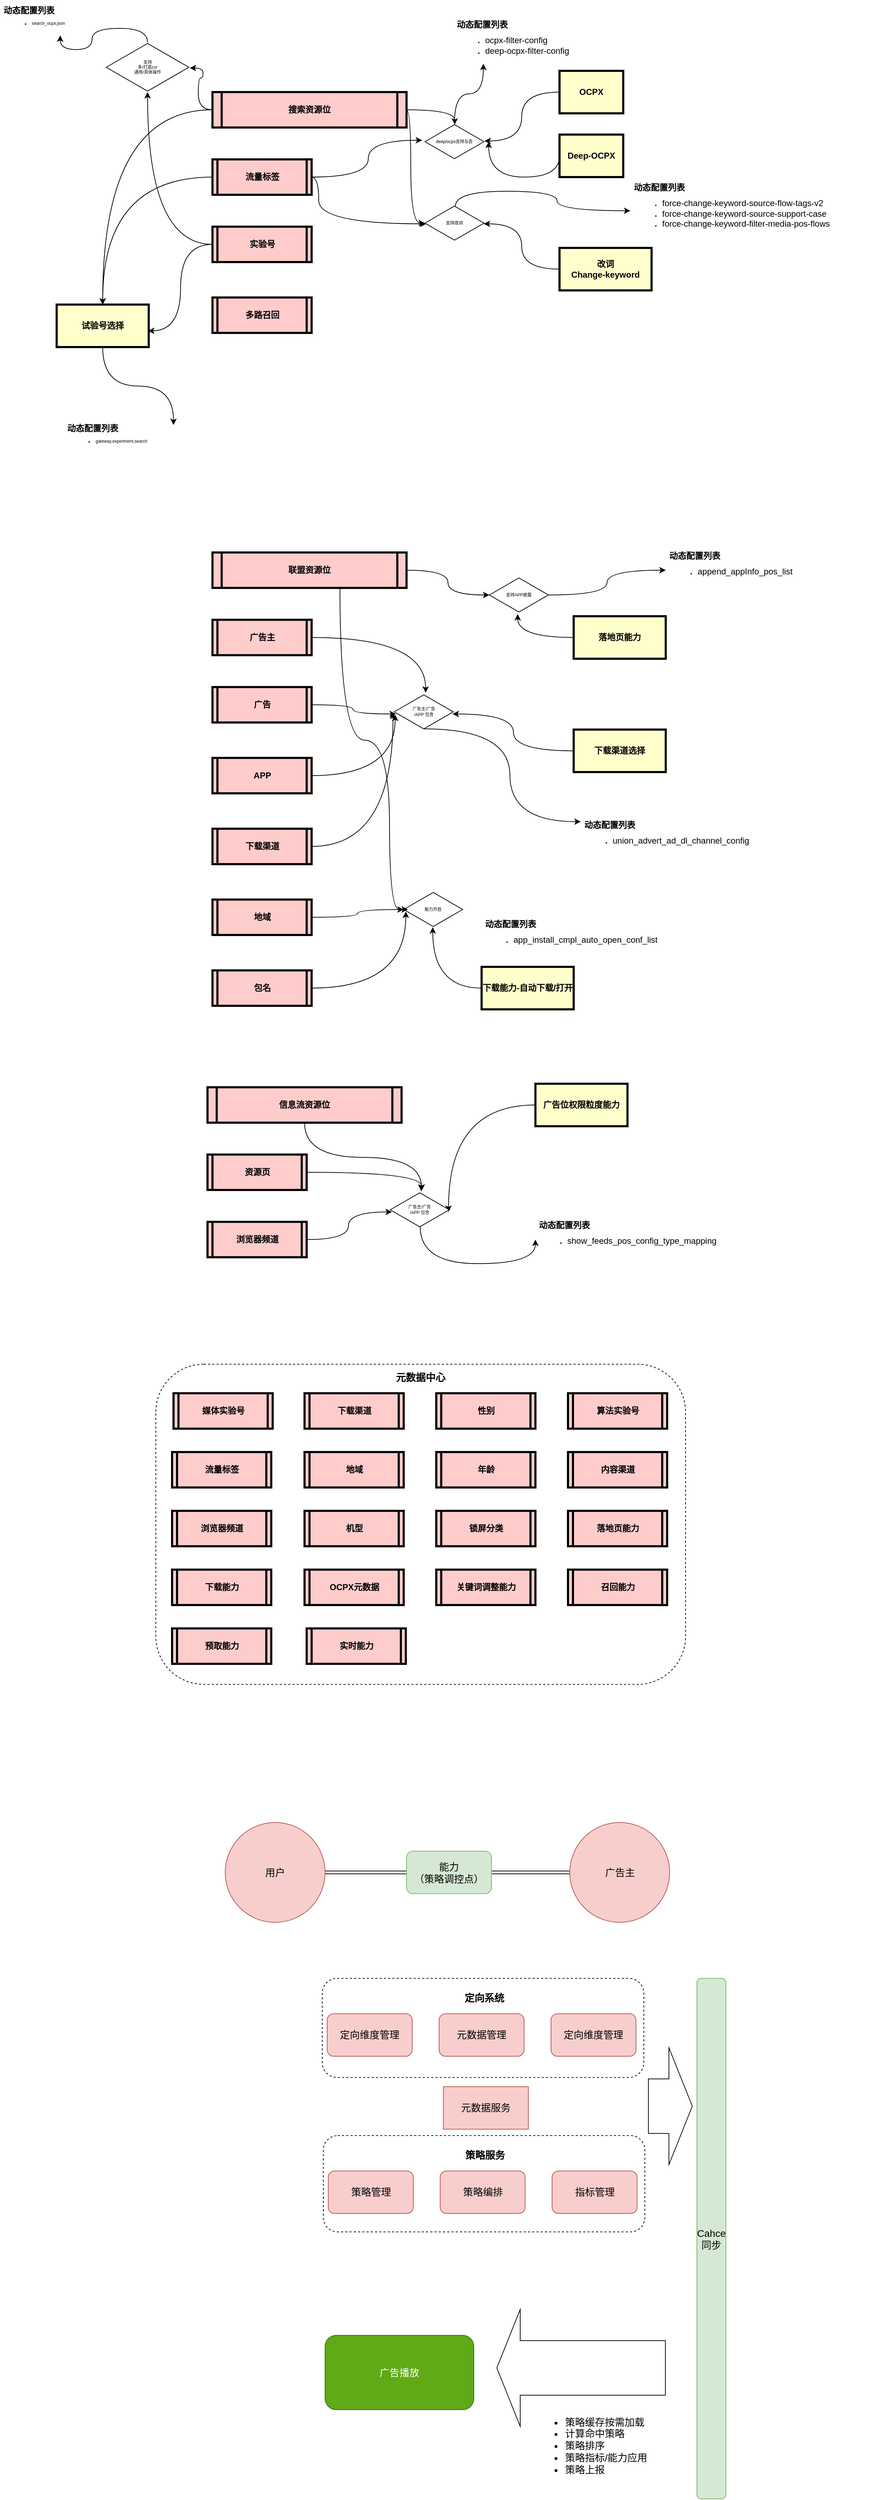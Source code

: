 <mxfile version="16.5.5" type="github">
  <diagram name="Page-1" id="c7558073-3199-34d8-9f00-42111426c3f3">
    <mxGraphModel dx="1137" dy="1118" grid="0" gridSize="10" guides="1" tooltips="1" connect="1" arrows="1" fold="1" page="0" pageScale="1" pageWidth="826" pageHeight="1169" background="none" math="0" shadow="0">
      <root>
        <mxCell id="0" />
        <mxCell id="1" parent="0" />
        <mxCell id="fIHSXyvkr7CKKRP50xWv-104" style="edgeStyle=orthogonalEdgeStyle;curved=1;rounded=0;orthogonalLoop=1;jettySize=auto;html=1;entryX=0.504;entryY=0.02;entryDx=0;entryDy=0;entryPerimeter=0;" edge="1" parent="1" source="5" target="fIHSXyvkr7CKKRP50xWv-107">
          <mxGeometry relative="1" as="geometry">
            <mxPoint x="310" y="90" as="targetPoint" />
          </mxGeometry>
        </mxCell>
        <mxCell id="fIHSXyvkr7CKKRP50xWv-114" style="edgeStyle=orthogonalEdgeStyle;curved=1;rounded=0;orthogonalLoop=1;jettySize=auto;html=1;fontSize=6;" edge="1" parent="1" source="5" target="fIHSXyvkr7CKKRP50xWv-113">
          <mxGeometry relative="1" as="geometry">
            <Array as="points">
              <mxPoint x="260" y="75" />
              <mxPoint x="260" y="235" />
            </Array>
          </mxGeometry>
        </mxCell>
        <mxCell id="fIHSXyvkr7CKKRP50xWv-123" style="edgeStyle=orthogonalEdgeStyle;curved=1;rounded=0;orthogonalLoop=1;jettySize=auto;html=1;entryX=1.011;entryY=0.514;entryDx=0;entryDy=0;entryPerimeter=0;fontSize=6;" edge="1" parent="1" source="5" target="fIHSXyvkr7CKKRP50xWv-119">
          <mxGeometry relative="1" as="geometry" />
        </mxCell>
        <mxCell id="fIHSXyvkr7CKKRP50xWv-129" style="edgeStyle=orthogonalEdgeStyle;curved=1;rounded=0;orthogonalLoop=1;jettySize=auto;html=1;fontSize=6;" edge="1" parent="1" source="5" target="fIHSXyvkr7CKKRP50xWv-127">
          <mxGeometry relative="1" as="geometry" />
        </mxCell>
        <mxCell id="5" value="搜索资源位" style="shape=process;whiteSpace=wrap;align=center;verticalAlign=middle;size=0.048;fontStyle=1;strokeWidth=3;fillColor=#FFCCCC" parent="1" vertex="1">
          <mxGeometry x="-20" y="50" width="274" height="50" as="geometry" />
        </mxCell>
        <mxCell id="fIHSXyvkr7CKKRP50xWv-108" style="edgeStyle=orthogonalEdgeStyle;curved=1;rounded=0;orthogonalLoop=1;jettySize=auto;html=1;fontSize=6;exitX=0;exitY=0.5;exitDx=0;exitDy=0;" edge="1" parent="1" source="13">
          <mxGeometry relative="1" as="geometry">
            <mxPoint x="370" y="120" as="targetPoint" />
            <Array as="points">
              <mxPoint x="470" y="170" />
              <mxPoint x="370" y="170" />
            </Array>
          </mxGeometry>
        </mxCell>
        <mxCell id="13" value="Deep-OCPX" style="whiteSpace=wrap;align=center;verticalAlign=middle;fontStyle=1;strokeWidth=3;fillColor=#FFFFCC" parent="1" vertex="1">
          <mxGeometry x="470" y="110" width="90" height="60" as="geometry" />
        </mxCell>
        <mxCell id="fIHSXyvkr7CKKRP50xWv-105" style="edgeStyle=orthogonalEdgeStyle;curved=1;rounded=0;orthogonalLoop=1;jettySize=auto;html=1;entryX=1.008;entryY=0.48;entryDx=0;entryDy=0;entryPerimeter=0;" edge="1" parent="1" source="15" target="fIHSXyvkr7CKKRP50xWv-107">
          <mxGeometry relative="1" as="geometry">
            <mxPoint x="370" y="120" as="targetPoint" />
          </mxGeometry>
        </mxCell>
        <mxCell id="15" value="OCPX" style="whiteSpace=wrap;align=center;verticalAlign=middle;fontStyle=1;strokeWidth=3;fillColor=#FFFFCC" parent="1" vertex="1">
          <mxGeometry x="470.0" y="20" width="90" height="60" as="geometry" />
        </mxCell>
        <mxCell id="fIHSXyvkr7CKKRP50xWv-122" style="edgeStyle=orthogonalEdgeStyle;curved=1;rounded=0;orthogonalLoop=1;jettySize=auto;html=1;fontSize=6;" edge="1" parent="1" source="fIHSXyvkr7CKKRP50xWv-96" target="fIHSXyvkr7CKKRP50xWv-119">
          <mxGeometry relative="1" as="geometry" />
        </mxCell>
        <mxCell id="fIHSXyvkr7CKKRP50xWv-131" style="edgeStyle=orthogonalEdgeStyle;curved=1;rounded=0;orthogonalLoop=1;jettySize=auto;html=1;entryX=0.992;entryY=0.617;entryDx=0;entryDy=0;entryPerimeter=0;fontSize=6;" edge="1" parent="1" source="fIHSXyvkr7CKKRP50xWv-96" target="fIHSXyvkr7CKKRP50xWv-127">
          <mxGeometry relative="1" as="geometry" />
        </mxCell>
        <mxCell id="fIHSXyvkr7CKKRP50xWv-96" value="实验号" style="shape=process;whiteSpace=wrap;align=center;verticalAlign=middle;size=0.048;fontStyle=1;strokeWidth=3;fillColor=#FFCCCC" vertex="1" parent="1">
          <mxGeometry x="-20" y="240" width="140" height="50" as="geometry" />
        </mxCell>
        <mxCell id="fIHSXyvkr7CKKRP50xWv-99" value="多路召回" style="shape=process;whiteSpace=wrap;align=center;verticalAlign=middle;size=0.048;fontStyle=1;strokeWidth=3;fillColor=#FFCCCC" vertex="1" parent="1">
          <mxGeometry x="-20" y="340" width="140" height="50" as="geometry" />
        </mxCell>
        <mxCell id="fIHSXyvkr7CKKRP50xWv-103" style="edgeStyle=orthogonalEdgeStyle;rounded=0;orthogonalLoop=1;jettySize=auto;html=1;curved=1;entryX=-0.048;entryY=0.46;entryDx=0;entryDy=0;entryPerimeter=0;" edge="1" parent="1" source="fIHSXyvkr7CKKRP50xWv-102" target="fIHSXyvkr7CKKRP50xWv-107">
          <mxGeometry relative="1" as="geometry">
            <mxPoint x="260" y="140" as="targetPoint" />
          </mxGeometry>
        </mxCell>
        <mxCell id="fIHSXyvkr7CKKRP50xWv-115" style="edgeStyle=orthogonalEdgeStyle;curved=1;rounded=0;orthogonalLoop=1;jettySize=auto;html=1;entryX=0.024;entryY=0.52;entryDx=0;entryDy=0;entryPerimeter=0;fontSize=6;" edge="1" parent="1" source="fIHSXyvkr7CKKRP50xWv-102" target="fIHSXyvkr7CKKRP50xWv-113">
          <mxGeometry relative="1" as="geometry">
            <Array as="points">
              <mxPoint x="130" y="170" />
              <mxPoint x="130" y="236" />
            </Array>
          </mxGeometry>
        </mxCell>
        <mxCell id="fIHSXyvkr7CKKRP50xWv-130" style="edgeStyle=orthogonalEdgeStyle;curved=1;rounded=0;orthogonalLoop=1;jettySize=auto;html=1;fontSize=6;" edge="1" parent="1" source="fIHSXyvkr7CKKRP50xWv-102" target="fIHSXyvkr7CKKRP50xWv-127">
          <mxGeometry relative="1" as="geometry" />
        </mxCell>
        <mxCell id="fIHSXyvkr7CKKRP50xWv-102" value="流量标签" style="shape=process;whiteSpace=wrap;align=center;verticalAlign=middle;size=0.048;fontStyle=1;strokeWidth=3;fillColor=#FFCCCC" vertex="1" parent="1">
          <mxGeometry x="-20" y="145" width="140" height="50" as="geometry" />
        </mxCell>
        <mxCell id="fIHSXyvkr7CKKRP50xWv-120" style="edgeStyle=orthogonalEdgeStyle;curved=1;rounded=0;orthogonalLoop=1;jettySize=auto;html=1;entryX=0.25;entryY=1;entryDx=0;entryDy=0;fontSize=6;" edge="1" parent="1" source="fIHSXyvkr7CKKRP50xWv-107" target="fIHSXyvkr7CKKRP50xWv-111">
          <mxGeometry relative="1" as="geometry" />
        </mxCell>
        <mxCell id="fIHSXyvkr7CKKRP50xWv-107" value="&lt;font style=&quot;font-size: 6px&quot;&gt;&lt;span style=&quot;color: rgb(0 , 0 , 0) ; font-family: &amp;#34;helvetica&amp;#34; ; font-style: normal ; font-weight: 400 ; letter-spacing: normal ; text-align: center ; text-indent: 0px ; text-transform: none ; word-spacing: 0px ; background-color: rgb(248 , 249 , 250) ; display: inline ; float: none ; font-size: 6px&quot;&gt;deep/ocpx支持与否&lt;/span&gt;&lt;br style=&quot;font-size: 6px&quot;&gt;&lt;/font&gt;" style="html=1;whiteSpace=wrap;aspect=fixed;shape=isoRectangle;fontSize=6;" vertex="1" parent="1">
          <mxGeometry x="280" y="95" width="83.34" height="50" as="geometry" />
        </mxCell>
        <mxCell id="fIHSXyvkr7CKKRP50xWv-116" style="edgeStyle=orthogonalEdgeStyle;curved=1;rounded=0;orthogonalLoop=1;jettySize=auto;html=1;entryX=0.996;entryY=0.52;entryDx=0;entryDy=0;entryPerimeter=0;fontSize=6;" edge="1" parent="1" source="fIHSXyvkr7CKKRP50xWv-109" target="fIHSXyvkr7CKKRP50xWv-113">
          <mxGeometry relative="1" as="geometry" />
        </mxCell>
        <mxCell id="fIHSXyvkr7CKKRP50xWv-109" value="改词&#xa;Change-keyword" style="whiteSpace=wrap;align=center;verticalAlign=middle;fontStyle=1;strokeWidth=3;fillColor=#FFFFCC" vertex="1" parent="1">
          <mxGeometry x="470" y="270" width="130" height="60" as="geometry" />
        </mxCell>
        <mxCell id="fIHSXyvkr7CKKRP50xWv-111" value="&lt;h1&gt;动态配置列表&lt;/h1&gt;&lt;div&gt;&lt;ul&gt;&lt;li&gt;&lt;span style=&quot;font-family: &amp;#34;pingfang sc&amp;#34; , &amp;#34;helvetica&amp;#34; , &amp;#34;tahoma&amp;#34; , &amp;#34;arial&amp;#34; , &amp;#34;hiragino sans gb&amp;#34; , &amp;#34;microsoft yahei&amp;#34; , &amp;#34;simsun&amp;#34; , &amp;#34;heiti&amp;#34; , sans-serif ; font-size: 12px ; background-color: rgb(255 , 255 , 255)&quot;&gt;ocpx-filter-config&lt;/span&gt;&lt;br&gt;&lt;/li&gt;&lt;li&gt;&lt;span style=&quot;font-family: &amp;#34;pingfang sc&amp;#34; , &amp;#34;helvetica&amp;#34; , &amp;#34;tahoma&amp;#34; , &amp;#34;arial&amp;#34; , &amp;#34;hiragino sans gb&amp;#34; , &amp;#34;microsoft yahei&amp;#34; , &amp;#34;simsun&amp;#34; , &amp;#34;heiti&amp;#34; , sans-serif ; font-size: 12px ; background-color: rgb(255 , 255 , 255)&quot;&gt;deep-ocpx-filter-config&lt;br&gt;&lt;/span&gt;&lt;/li&gt;&lt;/ul&gt;&lt;/div&gt;" style="text;html=1;strokeColor=none;fillColor=none;spacing=5;spacingTop=-20;whiteSpace=wrap;overflow=hidden;rounded=0;fontSize=6;" vertex="1" parent="1">
          <mxGeometry x="320" y="-50" width="170" height="60" as="geometry" />
        </mxCell>
        <mxCell id="fIHSXyvkr7CKKRP50xWv-121" style="edgeStyle=orthogonalEdgeStyle;curved=1;rounded=0;orthogonalLoop=1;jettySize=auto;html=1;fontSize=6;exitX=0.516;exitY=0.02;exitDx=0;exitDy=0;exitPerimeter=0;" edge="1" parent="1" source="fIHSXyvkr7CKKRP50xWv-113" target="fIHSXyvkr7CKKRP50xWv-117">
          <mxGeometry relative="1" as="geometry" />
        </mxCell>
        <mxCell id="fIHSXyvkr7CKKRP50xWv-113" value="&lt;font style=&quot;font-size: 6px&quot;&gt;&lt;span style=&quot;color: rgb(0 , 0 , 0) ; font-family: &amp;#34;helvetica&amp;#34; ; font-style: normal ; font-weight: 400 ; letter-spacing: normal ; text-align: center ; text-indent: 0px ; text-transform: none ; word-spacing: 0px ; background-color: rgb(248 , 249 , 250) ; display: inline ; float: none ; font-size: 6px&quot;&gt;支持改词&lt;/span&gt;&lt;br style=&quot;font-size: 6px&quot;&gt;&lt;/font&gt;" style="html=1;whiteSpace=wrap;aspect=fixed;shape=isoRectangle;fontSize=6;" vertex="1" parent="1">
          <mxGeometry x="280" y="210" width="83.34" height="50" as="geometry" />
        </mxCell>
        <mxCell id="fIHSXyvkr7CKKRP50xWv-117" value="&lt;h1&gt;动态配置列表&lt;/h1&gt;&lt;div&gt;&lt;ul&gt;&lt;li&gt;&lt;span style=&quot;font-family: &amp;#34;pingfang sc&amp;#34; , &amp;#34;helvetica&amp;#34; , &amp;#34;tahoma&amp;#34; , &amp;#34;arial&amp;#34; , &amp;#34;hiragino sans gb&amp;#34; , &amp;#34;microsoft yahei&amp;#34; , &amp;#34;simsun&amp;#34; , &amp;#34;heiti&amp;#34; , sans-serif ; font-size: 12px ; background-color: rgb(255 , 255 , 255)&quot;&gt;force-change-keyword-source-flow-tags-v2&lt;/span&gt;&lt;br&gt;&lt;/li&gt;&lt;li&gt;&lt;span style=&quot;font-family: &amp;#34;pingfang sc&amp;#34; , &amp;#34;helvetica&amp;#34; , &amp;#34;tahoma&amp;#34; , &amp;#34;arial&amp;#34; , &amp;#34;hiragino sans gb&amp;#34; , &amp;#34;microsoft yahei&amp;#34; , &amp;#34;simsun&amp;#34; , &amp;#34;heiti&amp;#34; , sans-serif ; font-size: 12px ; background-color: rgb(255 , 255 , 255)&quot;&gt;force-change-keyword-source-support-case&lt;br&gt;&lt;/span&gt;&lt;/li&gt;&lt;li&gt;&lt;span style=&quot;font-family: &amp;#34;pingfang sc&amp;#34; , &amp;#34;helvetica&amp;#34; , &amp;#34;tahoma&amp;#34; , &amp;#34;arial&amp;#34; , &amp;#34;hiragino sans gb&amp;#34; , &amp;#34;microsoft yahei&amp;#34; , &amp;#34;simsun&amp;#34; , &amp;#34;heiti&amp;#34; , sans-serif ; font-size: 12px ; background-color: rgb(255 , 255 , 255)&quot;&gt;force-change-keyword-filter-media-pos-flows&lt;/span&gt;&lt;/li&gt;&lt;/ul&gt;&lt;/div&gt;" style="text;html=1;strokeColor=none;fillColor=none;spacing=5;spacingTop=-20;whiteSpace=wrap;overflow=hidden;rounded=0;fontSize=6;" vertex="1" parent="1">
          <mxGeometry x="570" y="180" width="310" height="75" as="geometry" />
        </mxCell>
        <mxCell id="fIHSXyvkr7CKKRP50xWv-125" style="edgeStyle=orthogonalEdgeStyle;curved=1;rounded=0;orthogonalLoop=1;jettySize=auto;html=1;entryX=0.5;entryY=1;entryDx=0;entryDy=0;fontSize=6;" edge="1" parent="1" source="fIHSXyvkr7CKKRP50xWv-119" target="fIHSXyvkr7CKKRP50xWv-124">
          <mxGeometry relative="1" as="geometry" />
        </mxCell>
        <mxCell id="fIHSXyvkr7CKKRP50xWv-119" value="&lt;font face=&quot;helvetica&quot;&gt;支持&lt;br&gt;多/打底cvr&lt;br&gt;通用/具体操作&lt;br&gt;&lt;/font&gt;" style="html=1;whiteSpace=wrap;aspect=fixed;shape=isoRectangle;fontSize=6;" vertex="1" parent="1">
          <mxGeometry x="-170" y="-20" width="116.68" height="70" as="geometry" />
        </mxCell>
        <mxCell id="fIHSXyvkr7CKKRP50xWv-124" value="&lt;h1&gt;动态配置列表&lt;/h1&gt;&lt;div&gt;&lt;ul&gt;&lt;li&gt;&lt;font face=&quot;pingfang sc, helvetica, tahoma, arial, hiragino sans gb, microsoft yahei, simsun, heiti, sans-serif&quot;&gt;search_ocpx.json&lt;/font&gt;&lt;/li&gt;&lt;/ul&gt;&lt;/div&gt;" style="text;html=1;strokeColor=none;fillColor=none;spacing=5;spacingTop=-20;whiteSpace=wrap;overflow=hidden;rounded=0;fontSize=6;" vertex="1" parent="1">
          <mxGeometry x="-320" y="-70" width="170" height="40" as="geometry" />
        </mxCell>
        <mxCell id="fIHSXyvkr7CKKRP50xWv-133" style="edgeStyle=orthogonalEdgeStyle;curved=1;rounded=0;orthogonalLoop=1;jettySize=auto;html=1;entryX=0.5;entryY=0;entryDx=0;entryDy=0;fontSize=6;" edge="1" parent="1" source="fIHSXyvkr7CKKRP50xWv-127" target="fIHSXyvkr7CKKRP50xWv-132">
          <mxGeometry relative="1" as="geometry" />
        </mxCell>
        <mxCell id="fIHSXyvkr7CKKRP50xWv-127" value="试验号选择" style="whiteSpace=wrap;align=center;verticalAlign=middle;fontStyle=1;strokeWidth=3;fillColor=#FFFFCC" vertex="1" parent="1">
          <mxGeometry x="-240" y="350" width="130" height="60" as="geometry" />
        </mxCell>
        <mxCell id="fIHSXyvkr7CKKRP50xWv-132" value="&lt;h1&gt;动态配置列表&lt;/h1&gt;&lt;div&gt;&lt;ul&gt;&lt;li&gt;&lt;font face=&quot;pingfang sc, helvetica, tahoma, arial, hiragino sans gb, microsoft yahei, simsun, heiti, sans-serif&quot;&gt;&lt;span style=&quot;background-color: rgb(255 , 255 , 255)&quot;&gt;gateway.experiment.search&lt;/span&gt;&lt;/font&gt;&lt;/li&gt;&lt;/ul&gt;&lt;/div&gt;" style="text;html=1;strokeColor=none;fillColor=none;spacing=5;spacingTop=-20;whiteSpace=wrap;overflow=hidden;rounded=0;fontSize=6;" vertex="1" parent="1">
          <mxGeometry x="-230" y="520" width="310" height="40" as="geometry" />
        </mxCell>
        <mxCell id="fIHSXyvkr7CKKRP50xWv-137" style="edgeStyle=orthogonalEdgeStyle;curved=1;rounded=0;orthogonalLoop=1;jettySize=auto;html=1;fontSize=6;" edge="1" parent="1" source="fIHSXyvkr7CKKRP50xWv-134" target="fIHSXyvkr7CKKRP50xWv-136">
          <mxGeometry relative="1" as="geometry" />
        </mxCell>
        <mxCell id="fIHSXyvkr7CKKRP50xWv-160" style="edgeStyle=orthogonalEdgeStyle;curved=1;rounded=0;orthogonalLoop=1;jettySize=auto;html=1;fontSize=6;" edge="1" parent="1" source="fIHSXyvkr7CKKRP50xWv-134" target="fIHSXyvkr7CKKRP50xWv-157">
          <mxGeometry relative="1" as="geometry">
            <Array as="points">
              <mxPoint x="160" y="965" />
              <mxPoint x="230" y="965" />
              <mxPoint x="230" y="1204" />
            </Array>
          </mxGeometry>
        </mxCell>
        <mxCell id="fIHSXyvkr7CKKRP50xWv-134" value="联盟资源位" style="shape=process;whiteSpace=wrap;align=center;verticalAlign=middle;size=0.048;fontStyle=1;strokeWidth=3;fillColor=#FFCCCC" vertex="1" parent="1">
          <mxGeometry x="-20" y="700" width="274" height="50" as="geometry" />
        </mxCell>
        <mxCell id="fIHSXyvkr7CKKRP50xWv-139" style="edgeStyle=orthogonalEdgeStyle;curved=1;rounded=0;orthogonalLoop=1;jettySize=auto;html=1;entryX=0.48;entryY=1.04;entryDx=0;entryDy=0;entryPerimeter=0;fontSize=6;" edge="1" parent="1" source="fIHSXyvkr7CKKRP50xWv-135" target="fIHSXyvkr7CKKRP50xWv-136">
          <mxGeometry relative="1" as="geometry" />
        </mxCell>
        <mxCell id="fIHSXyvkr7CKKRP50xWv-135" value="落地页能力" style="whiteSpace=wrap;align=center;verticalAlign=middle;fontStyle=1;strokeWidth=3;fillColor=#FFFFCC" vertex="1" parent="1">
          <mxGeometry x="490" y="790" width="130" height="60" as="geometry" />
        </mxCell>
        <mxCell id="fIHSXyvkr7CKKRP50xWv-142" style="edgeStyle=orthogonalEdgeStyle;curved=1;rounded=0;orthogonalLoop=1;jettySize=auto;html=1;fontSize=6;" edge="1" parent="1" source="fIHSXyvkr7CKKRP50xWv-136" target="fIHSXyvkr7CKKRP50xWv-140">
          <mxGeometry relative="1" as="geometry" />
        </mxCell>
        <mxCell id="fIHSXyvkr7CKKRP50xWv-136" value="&lt;font style=&quot;font-size: 6px&quot;&gt;&lt;font face=&quot;helvetica&quot;&gt;支持APP披露&lt;/font&gt;&lt;br style=&quot;font-size: 6px&quot;&gt;&lt;/font&gt;" style="html=1;whiteSpace=wrap;aspect=fixed;shape=isoRectangle;fontSize=6;" vertex="1" parent="1">
          <mxGeometry x="371" y="735" width="83.34" height="50" as="geometry" />
        </mxCell>
        <mxCell id="fIHSXyvkr7CKKRP50xWv-140" value="&lt;h1&gt;动态配置列表&lt;/h1&gt;&lt;div&gt;&lt;ul&gt;&lt;li&gt;&lt;span style=&quot;font-family: &amp;#34;pingfang sc&amp;#34; , &amp;#34;helvetica&amp;#34; , &amp;#34;tahoma&amp;#34; , &amp;#34;arial&amp;#34; , &amp;#34;hiragino sans gb&amp;#34; , &amp;#34;microsoft yahei&amp;#34; , &amp;#34;simsun&amp;#34; , &amp;#34;heiti&amp;#34; , sans-serif ; font-size: 12px ; background-color: rgb(255 , 255 , 255)&quot;&gt;append_appInfo_pos_list&lt;br&gt;&lt;/span&gt;&lt;/li&gt;&lt;/ul&gt;&lt;/div&gt;" style="text;html=1;strokeColor=none;fillColor=none;spacing=5;spacingTop=-20;whiteSpace=wrap;overflow=hidden;rounded=0;fontSize=6;" vertex="1" parent="1">
          <mxGeometry x="620" y="700" width="310" height="50" as="geometry" />
        </mxCell>
        <mxCell id="fIHSXyvkr7CKKRP50xWv-149" style="edgeStyle=orthogonalEdgeStyle;curved=1;rounded=0;orthogonalLoop=1;jettySize=auto;html=1;entryX=0.532;entryY=-0.04;entryDx=0;entryDy=0;entryPerimeter=0;fontSize=6;" edge="1" parent="1" source="fIHSXyvkr7CKKRP50xWv-143" target="fIHSXyvkr7CKKRP50xWv-147">
          <mxGeometry relative="1" as="geometry" />
        </mxCell>
        <mxCell id="fIHSXyvkr7CKKRP50xWv-143" value="广告主" style="shape=process;whiteSpace=wrap;align=center;verticalAlign=middle;size=0.048;fontStyle=1;strokeWidth=3;fillColor=#FFCCCC" vertex="1" parent="1">
          <mxGeometry x="-20" y="795" width="140" height="50" as="geometry" />
        </mxCell>
        <mxCell id="fIHSXyvkr7CKKRP50xWv-150" style="edgeStyle=orthogonalEdgeStyle;curved=1;rounded=0;orthogonalLoop=1;jettySize=auto;html=1;entryX=0.028;entryY=0.56;entryDx=0;entryDy=0;entryPerimeter=0;fontSize=6;" edge="1" parent="1" source="fIHSXyvkr7CKKRP50xWv-144" target="fIHSXyvkr7CKKRP50xWv-147">
          <mxGeometry relative="1" as="geometry" />
        </mxCell>
        <mxCell id="fIHSXyvkr7CKKRP50xWv-144" value="广告" style="shape=process;whiteSpace=wrap;align=center;verticalAlign=middle;size=0.048;fontStyle=1;strokeWidth=3;fillColor=#FFCCCC" vertex="1" parent="1">
          <mxGeometry x="-20" y="890" width="140" height="50" as="geometry" />
        </mxCell>
        <mxCell id="fIHSXyvkr7CKKRP50xWv-151" style="edgeStyle=orthogonalEdgeStyle;curved=1;rounded=0;orthogonalLoop=1;jettySize=auto;html=1;entryX=0.016;entryY=0.58;entryDx=0;entryDy=0;entryPerimeter=0;fontSize=6;" edge="1" parent="1" source="fIHSXyvkr7CKKRP50xWv-145" target="fIHSXyvkr7CKKRP50xWv-147">
          <mxGeometry relative="1" as="geometry" />
        </mxCell>
        <mxCell id="fIHSXyvkr7CKKRP50xWv-145" value="APP" style="shape=process;whiteSpace=wrap;align=center;verticalAlign=middle;size=0.048;fontStyle=1;strokeWidth=3;fillColor=#FFCCCC" vertex="1" parent="1">
          <mxGeometry x="-20" y="990" width="140" height="50" as="geometry" />
        </mxCell>
        <mxCell id="fIHSXyvkr7CKKRP50xWv-152" style="edgeStyle=orthogonalEdgeStyle;curved=1;rounded=0;orthogonalLoop=1;jettySize=auto;html=1;entryX=0.988;entryY=0.56;entryDx=0;entryDy=0;entryPerimeter=0;fontSize=6;" edge="1" parent="1" source="fIHSXyvkr7CKKRP50xWv-146" target="fIHSXyvkr7CKKRP50xWv-147">
          <mxGeometry relative="1" as="geometry" />
        </mxCell>
        <mxCell id="fIHSXyvkr7CKKRP50xWv-146" value="下载渠道选择" style="whiteSpace=wrap;align=center;verticalAlign=middle;fontStyle=1;strokeWidth=3;fillColor=#FFFFCC" vertex="1" parent="1">
          <mxGeometry x="490" y="950" width="130" height="60" as="geometry" />
        </mxCell>
        <mxCell id="fIHSXyvkr7CKKRP50xWv-155" style="edgeStyle=orthogonalEdgeStyle;curved=1;rounded=0;orthogonalLoop=1;jettySize=auto;html=1;entryX=0;entryY=0;entryDx=0;entryDy=0;fontSize=6;exitX=0.508;exitY=0.98;exitDx=0;exitDy=0;exitPerimeter=0;" edge="1" parent="1" source="fIHSXyvkr7CKKRP50xWv-147" target="fIHSXyvkr7CKKRP50xWv-154">
          <mxGeometry relative="1" as="geometry">
            <Array as="points">
              <mxPoint x="400" y="949" />
              <mxPoint x="400" y="1080" />
            </Array>
          </mxGeometry>
        </mxCell>
        <mxCell id="fIHSXyvkr7CKKRP50xWv-147" value="&lt;font style=&quot;font-size: 6px&quot;&gt;&lt;font face=&quot;helvetica&quot;&gt;广告主/广告&lt;br&gt;&lt;/font&gt;/APP 包含&lt;br style=&quot;font-size: 6px&quot;&gt;&lt;/font&gt;" style="html=1;whiteSpace=wrap;aspect=fixed;shape=isoRectangle;fontSize=6;" vertex="1" parent="1">
          <mxGeometry x="236.66" y="900" width="83.34" height="50" as="geometry" />
        </mxCell>
        <mxCell id="fIHSXyvkr7CKKRP50xWv-153" style="edgeStyle=orthogonalEdgeStyle;curved=1;rounded=0;orthogonalLoop=1;jettySize=auto;html=1;entryX=-0.02;entryY=0.52;entryDx=0;entryDy=0;entryPerimeter=0;fontSize=6;" edge="1" parent="1" source="fIHSXyvkr7CKKRP50xWv-148" target="fIHSXyvkr7CKKRP50xWv-147">
          <mxGeometry relative="1" as="geometry" />
        </mxCell>
        <mxCell id="fIHSXyvkr7CKKRP50xWv-148" value="下载渠道" style="shape=process;whiteSpace=wrap;align=center;verticalAlign=middle;size=0.048;fontStyle=1;strokeWidth=3;fillColor=#FFCCCC" vertex="1" parent="1">
          <mxGeometry x="-20" y="1090" width="140" height="50" as="geometry" />
        </mxCell>
        <mxCell id="fIHSXyvkr7CKKRP50xWv-154" value="&lt;h1&gt;动态配置列表&lt;/h1&gt;&lt;div&gt;&lt;ul&gt;&lt;li&gt;&lt;span style=&quot;font-family: &amp;#34;pingfang sc&amp;#34; , &amp;#34;helvetica&amp;#34; , &amp;#34;tahoma&amp;#34; , &amp;#34;arial&amp;#34; , &amp;#34;hiragino sans gb&amp;#34; , &amp;#34;microsoft yahei&amp;#34; , &amp;#34;simsun&amp;#34; , &amp;#34;heiti&amp;#34; , sans-serif ; font-size: 12px ; background-color: rgb(255 , 255 , 255)&quot;&gt;union_advert_ad_dl_channel_config&lt;br&gt;&lt;/span&gt;&lt;/li&gt;&lt;/ul&gt;&lt;/div&gt;" style="text;html=1;strokeColor=none;fillColor=none;spacing=5;spacingTop=-20;whiteSpace=wrap;overflow=hidden;rounded=0;fontSize=6;" vertex="1" parent="1">
          <mxGeometry x="500" y="1080" width="310" height="50" as="geometry" />
        </mxCell>
        <mxCell id="fIHSXyvkr7CKKRP50xWv-163" style="edgeStyle=orthogonalEdgeStyle;curved=1;rounded=0;orthogonalLoop=1;jettySize=auto;html=1;entryX=0.492;entryY=1;entryDx=0;entryDy=0;entryPerimeter=0;fontSize=6;" edge="1" parent="1" source="fIHSXyvkr7CKKRP50xWv-156" target="fIHSXyvkr7CKKRP50xWv-157">
          <mxGeometry relative="1" as="geometry" />
        </mxCell>
        <mxCell id="fIHSXyvkr7CKKRP50xWv-156" value="下载能力-自动下载/打开" style="whiteSpace=wrap;align=center;verticalAlign=middle;fontStyle=1;strokeWidth=3;fillColor=#FFFFCC" vertex="1" parent="1">
          <mxGeometry x="360" y="1285" width="130" height="60" as="geometry" />
        </mxCell>
        <mxCell id="fIHSXyvkr7CKKRP50xWv-157" value="&lt;font style=&quot;font-size: 6px&quot;&gt;&lt;font face=&quot;helvetica&quot;&gt;能力开启&lt;/font&gt;&lt;br style=&quot;font-size: 6px&quot;&gt;&lt;/font&gt;" style="html=1;whiteSpace=wrap;aspect=fixed;shape=isoRectangle;fontSize=6;" vertex="1" parent="1">
          <mxGeometry x="250" y="1179" width="83.34" height="50" as="geometry" />
        </mxCell>
        <mxCell id="fIHSXyvkr7CKKRP50xWv-161" style="edgeStyle=orthogonalEdgeStyle;curved=1;rounded=0;orthogonalLoop=1;jettySize=auto;html=1;entryX=0.072;entryY=0.5;entryDx=0;entryDy=0;entryPerimeter=0;fontSize=6;" edge="1" parent="1" source="fIHSXyvkr7CKKRP50xWv-158" target="fIHSXyvkr7CKKRP50xWv-157">
          <mxGeometry relative="1" as="geometry" />
        </mxCell>
        <mxCell id="fIHSXyvkr7CKKRP50xWv-158" value="地域" style="shape=process;whiteSpace=wrap;align=center;verticalAlign=middle;size=0.048;fontStyle=1;strokeWidth=3;fillColor=#FFCCCC" vertex="1" parent="1">
          <mxGeometry x="-20" y="1190" width="140" height="50" as="geometry" />
        </mxCell>
        <mxCell id="fIHSXyvkr7CKKRP50xWv-162" style="edgeStyle=orthogonalEdgeStyle;curved=1;rounded=0;orthogonalLoop=1;jettySize=auto;html=1;entryX=0.036;entryY=0.56;entryDx=0;entryDy=0;entryPerimeter=0;fontSize=6;" edge="1" parent="1" source="fIHSXyvkr7CKKRP50xWv-159" target="fIHSXyvkr7CKKRP50xWv-157">
          <mxGeometry relative="1" as="geometry" />
        </mxCell>
        <mxCell id="fIHSXyvkr7CKKRP50xWv-159" value="包名" style="shape=process;whiteSpace=wrap;align=center;verticalAlign=middle;size=0.048;fontStyle=1;strokeWidth=3;fillColor=#FFCCCC" vertex="1" parent="1">
          <mxGeometry x="-20" y="1290" width="140" height="50" as="geometry" />
        </mxCell>
        <mxCell id="fIHSXyvkr7CKKRP50xWv-164" value="&lt;h1&gt;动态配置列表&lt;/h1&gt;&lt;div&gt;&lt;ul&gt;&lt;li&gt;&lt;span style=&quot;font-family: &amp;#34;pingfang sc&amp;#34; , &amp;#34;helvetica&amp;#34; , &amp;#34;tahoma&amp;#34; , &amp;#34;arial&amp;#34; , &amp;#34;hiragino sans gb&amp;#34; , &amp;#34;microsoft yahei&amp;#34; , &amp;#34;simsun&amp;#34; , &amp;#34;heiti&amp;#34; , sans-serif ; font-size: 12px ; background-color: rgb(255 , 255 , 255)&quot;&gt;app_install_cmpl_auto_open_conf_list&lt;br&gt;&lt;/span&gt;&lt;/li&gt;&lt;/ul&gt;&lt;/div&gt;" style="text;html=1;strokeColor=none;fillColor=none;spacing=5;spacingTop=-20;whiteSpace=wrap;overflow=hidden;rounded=0;fontSize=6;" vertex="1" parent="1">
          <mxGeometry x="360" y="1220" width="310" height="50" as="geometry" />
        </mxCell>
        <mxCell id="fIHSXyvkr7CKKRP50xWv-200" style="edgeStyle=orthogonalEdgeStyle;curved=1;rounded=0;orthogonalLoop=1;jettySize=auto;html=1;entryX=0.528;entryY=-0.02;entryDx=0;entryDy=0;entryPerimeter=0;fontSize=6;" edge="1" parent="1" source="fIHSXyvkr7CKKRP50xWv-167" target="fIHSXyvkr7CKKRP50xWv-181">
          <mxGeometry relative="1" as="geometry" />
        </mxCell>
        <mxCell id="fIHSXyvkr7CKKRP50xWv-167" value="信息流资源位" style="shape=process;whiteSpace=wrap;align=center;verticalAlign=middle;size=0.048;fontStyle=1;strokeWidth=3;fillColor=#FFCCCC" vertex="1" parent="1">
          <mxGeometry x="-27" y="1455" width="274" height="50" as="geometry" />
        </mxCell>
        <mxCell id="fIHSXyvkr7CKKRP50xWv-172" style="edgeStyle=orthogonalEdgeStyle;curved=1;rounded=0;orthogonalLoop=1;jettySize=auto;html=1;entryX=0.532;entryY=-0.04;entryDx=0;entryDy=0;entryPerimeter=0;fontSize=6;" edge="1" parent="1" source="fIHSXyvkr7CKKRP50xWv-173" target="fIHSXyvkr7CKKRP50xWv-181">
          <mxGeometry relative="1" as="geometry" />
        </mxCell>
        <mxCell id="fIHSXyvkr7CKKRP50xWv-173" value="资源页" style="shape=process;whiteSpace=wrap;align=center;verticalAlign=middle;size=0.048;fontStyle=1;strokeWidth=3;fillColor=#FFCCCC" vertex="1" parent="1">
          <mxGeometry x="-27" y="1550" width="140" height="50" as="geometry" />
        </mxCell>
        <mxCell id="fIHSXyvkr7CKKRP50xWv-174" style="edgeStyle=orthogonalEdgeStyle;curved=1;rounded=0;orthogonalLoop=1;jettySize=auto;html=1;entryX=0.028;entryY=0.56;entryDx=0;entryDy=0;entryPerimeter=0;fontSize=6;" edge="1" parent="1" source="fIHSXyvkr7CKKRP50xWv-175" target="fIHSXyvkr7CKKRP50xWv-181">
          <mxGeometry relative="1" as="geometry" />
        </mxCell>
        <mxCell id="fIHSXyvkr7CKKRP50xWv-175" value="浏览器频道" style="shape=process;whiteSpace=wrap;align=center;verticalAlign=middle;size=0.048;fontStyle=1;strokeWidth=3;fillColor=#FFCCCC" vertex="1" parent="1">
          <mxGeometry x="-27" y="1645" width="140" height="50" as="geometry" />
        </mxCell>
        <mxCell id="fIHSXyvkr7CKKRP50xWv-178" style="edgeStyle=orthogonalEdgeStyle;curved=1;rounded=0;orthogonalLoop=1;jettySize=auto;html=1;entryX=0.988;entryY=0.56;entryDx=0;entryDy=0;entryPerimeter=0;fontSize=6;" edge="1" parent="1" source="fIHSXyvkr7CKKRP50xWv-179" target="fIHSXyvkr7CKKRP50xWv-181">
          <mxGeometry relative="1" as="geometry" />
        </mxCell>
        <mxCell id="fIHSXyvkr7CKKRP50xWv-179" value="广告位权限粒度能力" style="whiteSpace=wrap;align=center;verticalAlign=middle;fontStyle=1;strokeWidth=3;fillColor=#FFFFCC" vertex="1" parent="1">
          <mxGeometry x="436" y="1450" width="130" height="60" as="geometry" />
        </mxCell>
        <mxCell id="fIHSXyvkr7CKKRP50xWv-180" style="edgeStyle=orthogonalEdgeStyle;curved=1;rounded=0;orthogonalLoop=1;jettySize=auto;html=1;entryX=0;entryY=0.5;entryDx=0;entryDy=0;fontSize=6;exitX=0.508;exitY=0.98;exitDx=0;exitDy=0;exitPerimeter=0;" edge="1" parent="1" source="fIHSXyvkr7CKKRP50xWv-181" target="fIHSXyvkr7CKKRP50xWv-184">
          <mxGeometry relative="1" as="geometry">
            <Array as="points">
              <mxPoint x="273" y="1704" />
              <mxPoint x="436" y="1704" />
            </Array>
          </mxGeometry>
        </mxCell>
        <mxCell id="fIHSXyvkr7CKKRP50xWv-181" value="&lt;font style=&quot;font-size: 6px&quot;&gt;&lt;font face=&quot;helvetica&quot;&gt;广告主/广告&lt;br&gt;&lt;/font&gt;/APP 包含&lt;br style=&quot;font-size: 6px&quot;&gt;&lt;/font&gt;" style="html=1;whiteSpace=wrap;aspect=fixed;shape=isoRectangle;fontSize=6;" vertex="1" parent="1">
          <mxGeometry x="231" y="1603" width="83.34" height="50" as="geometry" />
        </mxCell>
        <mxCell id="fIHSXyvkr7CKKRP50xWv-184" value="&lt;h1&gt;动态配置列表&lt;/h1&gt;&lt;div&gt;&lt;ul&gt;&lt;li&gt;&lt;span style=&quot;font-family: &amp;#34;pingfang sc&amp;#34; , &amp;#34;helvetica&amp;#34; , &amp;#34;tahoma&amp;#34; , &amp;#34;arial&amp;#34; , &amp;#34;hiragino sans gb&amp;#34; , &amp;#34;microsoft yahei&amp;#34; , &amp;#34;simsun&amp;#34; , &amp;#34;heiti&amp;#34; , sans-serif ; font-size: 12px ; background-color: rgb(255 , 255 , 255)&quot;&gt;show_feeds_pos_config_type_mapping&lt;br&gt;&lt;/span&gt;&lt;/li&gt;&lt;/ul&gt;&lt;/div&gt;" style="text;html=1;strokeColor=none;fillColor=none;spacing=5;spacingTop=-20;whiteSpace=wrap;overflow=hidden;rounded=0;fontSize=6;" vertex="1" parent="1">
          <mxGeometry x="436" y="1645" width="310" height="50" as="geometry" />
        </mxCell>
        <mxCell id="fIHSXyvkr7CKKRP50xWv-201" value="" style="rounded=1;whiteSpace=wrap;html=1;fontSize=6;dashed=1;" vertex="1" parent="1">
          <mxGeometry x="-100" y="1846" width="748" height="452" as="geometry" />
        </mxCell>
        <mxCell id="fIHSXyvkr7CKKRP50xWv-202" value="&lt;b&gt;&lt;font style=&quot;font-size: 14px&quot;&gt;元数据中心&lt;/font&gt;&lt;/b&gt;" style="text;html=1;strokeColor=none;fillColor=none;align=center;verticalAlign=middle;whiteSpace=wrap;rounded=0;dashed=1;fontSize=6;" vertex="1" parent="1">
          <mxGeometry x="207" y="1850" width="134" height="30" as="geometry" />
        </mxCell>
        <mxCell id="fIHSXyvkr7CKKRP50xWv-204" value="媒体实验号" style="shape=process;whiteSpace=wrap;align=center;verticalAlign=middle;size=0.048;fontStyle=1;strokeWidth=3;fillColor=#FFCCCC" vertex="1" parent="1">
          <mxGeometry x="-75" y="1887" width="140" height="50" as="geometry" />
        </mxCell>
        <mxCell id="fIHSXyvkr7CKKRP50xWv-205" value="流量标签" style="shape=process;whiteSpace=wrap;align=center;verticalAlign=middle;size=0.048;fontStyle=1;strokeWidth=3;fillColor=#FFCCCC" vertex="1" parent="1">
          <mxGeometry x="-77" y="1970" width="140" height="50" as="geometry" />
        </mxCell>
        <mxCell id="fIHSXyvkr7CKKRP50xWv-206" value="浏览器频道" style="shape=process;whiteSpace=wrap;align=center;verticalAlign=middle;size=0.048;fontStyle=1;strokeWidth=3;fillColor=#FFCCCC" vertex="1" parent="1">
          <mxGeometry x="-77" y="2053" width="140" height="50" as="geometry" />
        </mxCell>
        <mxCell id="fIHSXyvkr7CKKRP50xWv-207" value="下载渠道" style="shape=process;whiteSpace=wrap;align=center;verticalAlign=middle;size=0.048;fontStyle=1;strokeWidth=3;fillColor=#FFCCCC" vertex="1" parent="1">
          <mxGeometry x="110" y="1887" width="140" height="50" as="geometry" />
        </mxCell>
        <mxCell id="fIHSXyvkr7CKKRP50xWv-208" value="地域" style="shape=process;whiteSpace=wrap;align=center;verticalAlign=middle;size=0.048;fontStyle=1;strokeWidth=3;fillColor=#FFCCCC" vertex="1" parent="1">
          <mxGeometry x="110" y="1970" width="140" height="50" as="geometry" />
        </mxCell>
        <mxCell id="fIHSXyvkr7CKKRP50xWv-209" value="机型" style="shape=process;whiteSpace=wrap;align=center;verticalAlign=middle;size=0.048;fontStyle=1;strokeWidth=3;fillColor=#FFCCCC" vertex="1" parent="1">
          <mxGeometry x="110" y="2053" width="140" height="50" as="geometry" />
        </mxCell>
        <mxCell id="fIHSXyvkr7CKKRP50xWv-210" value="性别" style="shape=process;whiteSpace=wrap;align=center;verticalAlign=middle;size=0.048;fontStyle=1;strokeWidth=3;fillColor=#FFCCCC" vertex="1" parent="1">
          <mxGeometry x="296" y="1887" width="140" height="50" as="geometry" />
        </mxCell>
        <mxCell id="fIHSXyvkr7CKKRP50xWv-211" value="年龄" style="shape=process;whiteSpace=wrap;align=center;verticalAlign=middle;size=0.048;fontStyle=1;strokeWidth=3;fillColor=#FFCCCC" vertex="1" parent="1">
          <mxGeometry x="296" y="1970" width="140" height="50" as="geometry" />
        </mxCell>
        <mxCell id="fIHSXyvkr7CKKRP50xWv-212" value="锁屏分类" style="shape=process;whiteSpace=wrap;align=center;verticalAlign=middle;size=0.048;fontStyle=1;strokeWidth=3;fillColor=#FFCCCC" vertex="1" parent="1">
          <mxGeometry x="296" y="2053" width="140" height="50" as="geometry" />
        </mxCell>
        <mxCell id="fIHSXyvkr7CKKRP50xWv-213" value="算法实验号" style="shape=process;whiteSpace=wrap;align=center;verticalAlign=middle;size=0.048;fontStyle=1;strokeWidth=3;fillColor=#FFCCCC" vertex="1" parent="1">
          <mxGeometry x="482" y="1887" width="140" height="50" as="geometry" />
        </mxCell>
        <mxCell id="fIHSXyvkr7CKKRP50xWv-214" value="内容渠道" style="shape=process;whiteSpace=wrap;align=center;verticalAlign=middle;size=0.048;fontStyle=1;strokeWidth=3;fillColor=#FFCCCC" vertex="1" parent="1">
          <mxGeometry x="482" y="1970" width="140" height="50" as="geometry" />
        </mxCell>
        <mxCell id="fIHSXyvkr7CKKRP50xWv-215" value="落地页能力" style="shape=process;whiteSpace=wrap;align=center;verticalAlign=middle;size=0.048;fontStyle=1;strokeWidth=3;fillColor=#FFCCCC" vertex="1" parent="1">
          <mxGeometry x="482" y="2053" width="140" height="50" as="geometry" />
        </mxCell>
        <mxCell id="fIHSXyvkr7CKKRP50xWv-216" value="下载能力" style="shape=process;whiteSpace=wrap;align=center;verticalAlign=middle;size=0.048;fontStyle=1;strokeWidth=3;fillColor=#FFCCCC" vertex="1" parent="1">
          <mxGeometry x="-77" y="2136" width="140" height="50" as="geometry" />
        </mxCell>
        <mxCell id="fIHSXyvkr7CKKRP50xWv-217" value="OCPX元数据" style="shape=process;whiteSpace=wrap;align=center;verticalAlign=middle;size=0.048;fontStyle=1;strokeWidth=3;fillColor=#FFCCCC" vertex="1" parent="1">
          <mxGeometry x="110" y="2136" width="140" height="50" as="geometry" />
        </mxCell>
        <mxCell id="fIHSXyvkr7CKKRP50xWv-218" value="关键词调整能力" style="shape=process;whiteSpace=wrap;align=center;verticalAlign=middle;size=0.048;fontStyle=1;strokeWidth=3;fillColor=#FFCCCC" vertex="1" parent="1">
          <mxGeometry x="296" y="2136" width="140" height="50" as="geometry" />
        </mxCell>
        <mxCell id="fIHSXyvkr7CKKRP50xWv-220" value="召回能力" style="shape=process;whiteSpace=wrap;align=center;verticalAlign=middle;size=0.048;fontStyle=1;strokeWidth=3;fillColor=#FFCCCC" vertex="1" parent="1">
          <mxGeometry x="482" y="2136" width="140" height="50" as="geometry" />
        </mxCell>
        <mxCell id="fIHSXyvkr7CKKRP50xWv-221" value="预取能力" style="shape=process;whiteSpace=wrap;align=center;verticalAlign=middle;size=0.048;fontStyle=1;strokeWidth=3;fillColor=#FFCCCC" vertex="1" parent="1">
          <mxGeometry x="-77" y="2219" width="140" height="50" as="geometry" />
        </mxCell>
        <mxCell id="fIHSXyvkr7CKKRP50xWv-222" value="实时能力" style="shape=process;whiteSpace=wrap;align=center;verticalAlign=middle;size=0.048;fontStyle=1;strokeWidth=3;fillColor=#FFCCCC" vertex="1" parent="1">
          <mxGeometry x="113" y="2219" width="140" height="50" as="geometry" />
        </mxCell>
        <mxCell id="fIHSXyvkr7CKKRP50xWv-227" style="edgeStyle=orthogonalEdgeStyle;curved=1;rounded=0;orthogonalLoop=1;jettySize=auto;html=1;entryX=0;entryY=0.5;entryDx=0;entryDy=0;fontSize=14;endArrow=none;endFill=0;shape=link;" edge="1" parent="1" source="fIHSXyvkr7CKKRP50xWv-223" target="fIHSXyvkr7CKKRP50xWv-226">
          <mxGeometry relative="1" as="geometry" />
        </mxCell>
        <mxCell id="fIHSXyvkr7CKKRP50xWv-223" value="用户" style="ellipse;whiteSpace=wrap;html=1;aspect=fixed;fontSize=14;fillColor=#f8cecc;strokeColor=#b85450;" vertex="1" parent="1">
          <mxGeometry x="-2" y="2493" width="141" height="141" as="geometry" />
        </mxCell>
        <mxCell id="fIHSXyvkr7CKKRP50xWv-228" style="edgeStyle=orthogonalEdgeStyle;curved=1;rounded=0;orthogonalLoop=1;jettySize=auto;html=1;entryX=1;entryY=0.5;entryDx=0;entryDy=0;fontSize=14;endArrow=none;endFill=0;shape=link;" edge="1" parent="1" source="fIHSXyvkr7CKKRP50xWv-224" target="fIHSXyvkr7CKKRP50xWv-226">
          <mxGeometry relative="1" as="geometry" />
        </mxCell>
        <mxCell id="fIHSXyvkr7CKKRP50xWv-224" value="广告主" style="ellipse;whiteSpace=wrap;html=1;aspect=fixed;fontSize=14;fillColor=#f8cecc;strokeColor=#b85450;" vertex="1" parent="1">
          <mxGeometry x="484.5" y="2493" width="141" height="141" as="geometry" />
        </mxCell>
        <mxCell id="fIHSXyvkr7CKKRP50xWv-229" value="" style="rounded=1;whiteSpace=wrap;html=1;fontSize=6;dashed=1;fillColor=none;" vertex="1" parent="1">
          <mxGeometry x="136.5" y="2935" width="454" height="136" as="geometry" />
        </mxCell>
        <mxCell id="fIHSXyvkr7CKKRP50xWv-226" value="能力&lt;br&gt;（策略调控点）" style="rounded=1;whiteSpace=wrap;html=1;fontSize=14;fillColor=#d5e8d4;strokeColor=#82b366;" vertex="1" parent="1">
          <mxGeometry x="254" y="2533.5" width="120" height="60" as="geometry" />
        </mxCell>
        <mxCell id="fIHSXyvkr7CKKRP50xWv-230" value="&lt;b&gt;&lt;font style=&quot;font-size: 14px&quot;&gt;策略服务&lt;/font&gt;&lt;/b&gt;" style="text;html=1;strokeColor=none;fillColor=none;align=center;verticalAlign=middle;whiteSpace=wrap;rounded=0;dashed=1;fontSize=6;" vertex="1" parent="1">
          <mxGeometry x="298" y="2948" width="134" height="30" as="geometry" />
        </mxCell>
        <mxCell id="fIHSXyvkr7CKKRP50xWv-232" value="策略管理" style="rounded=1;whiteSpace=wrap;html=1;fontSize=14;fillColor=#f8cecc;strokeColor=#b85450;" vertex="1" parent="1">
          <mxGeometry x="143.5" y="2985" width="120" height="60" as="geometry" />
        </mxCell>
        <mxCell id="fIHSXyvkr7CKKRP50xWv-233" value="指标管理" style="rounded=1;whiteSpace=wrap;html=1;fontSize=14;fillColor=#f8cecc;strokeColor=#b85450;" vertex="1" parent="1">
          <mxGeometry x="459.5" y="2985" width="120" height="60" as="geometry" />
        </mxCell>
        <mxCell id="fIHSXyvkr7CKKRP50xWv-234" value="策略编排" style="rounded=1;whiteSpace=wrap;html=1;fontSize=14;fillColor=#f8cecc;strokeColor=#b85450;" vertex="1" parent="1">
          <mxGeometry x="301.5" y="2985" width="120" height="60" as="geometry" />
        </mxCell>
        <mxCell id="fIHSXyvkr7CKKRP50xWv-235" value="元数据服务" style="rounded=0;whiteSpace=wrap;html=1;fontSize=14;fillColor=#f8cecc;strokeColor=#b85450;" vertex="1" parent="1">
          <mxGeometry x="306" y="2866" width="120" height="60" as="geometry" />
        </mxCell>
        <mxCell id="fIHSXyvkr7CKKRP50xWv-236" value="" style="rounded=1;whiteSpace=wrap;html=1;fontSize=6;dashed=1;fillColor=none;" vertex="1" parent="1">
          <mxGeometry x="135" y="2713" width="454" height="140" as="geometry" />
        </mxCell>
        <mxCell id="fIHSXyvkr7CKKRP50xWv-237" value="&lt;b&gt;&lt;font style=&quot;font-size: 14px&quot;&gt;定向系统&lt;/font&gt;&lt;/b&gt;" style="text;html=1;strokeColor=none;fillColor=none;align=center;verticalAlign=middle;whiteSpace=wrap;rounded=0;dashed=1;fontSize=6;" vertex="1" parent="1">
          <mxGeometry x="296.5" y="2726" width="134" height="30" as="geometry" />
        </mxCell>
        <mxCell id="fIHSXyvkr7CKKRP50xWv-238" value="定向维度管理" style="rounded=1;whiteSpace=wrap;html=1;fontSize=14;fillColor=#f8cecc;strokeColor=#b85450;" vertex="1" parent="1">
          <mxGeometry x="142" y="2763" width="120" height="60" as="geometry" />
        </mxCell>
        <mxCell id="fIHSXyvkr7CKKRP50xWv-239" value="定向维度管理" style="rounded=1;whiteSpace=wrap;html=1;fontSize=14;fillColor=#f8cecc;strokeColor=#b85450;" vertex="1" parent="1">
          <mxGeometry x="458" y="2763" width="120" height="60" as="geometry" />
        </mxCell>
        <mxCell id="fIHSXyvkr7CKKRP50xWv-240" value="元数据管理" style="rounded=1;whiteSpace=wrap;html=1;fontSize=14;fillColor=#f8cecc;strokeColor=#b85450;" vertex="1" parent="1">
          <mxGeometry x="300" y="2763" width="120" height="60" as="geometry" />
        </mxCell>
        <mxCell id="fIHSXyvkr7CKKRP50xWv-242" value="Cahce同步" style="rounded=1;whiteSpace=wrap;html=1;fontSize=14;fillColor=#d5e8d4;strokeColor=#82b366;" vertex="1" parent="1">
          <mxGeometry x="664" y="2713" width="41" height="735" as="geometry" />
        </mxCell>
        <mxCell id="fIHSXyvkr7CKKRP50xWv-244" value="" style="shape=flexArrow;endArrow=classic;html=1;rounded=0;fontSize=14;curved=1;endWidth=87;endSize=10.67;width=77;" edge="1" parent="1">
          <mxGeometry width="50" height="50" relative="1" as="geometry">
            <mxPoint x="595" y="2893.5" as="sourcePoint" />
            <mxPoint x="658" y="2893.5" as="targetPoint" />
          </mxGeometry>
        </mxCell>
        <mxCell id="fIHSXyvkr7CKKRP50xWv-245" value="广告播放" style="rounded=1;whiteSpace=wrap;html=1;fontSize=14;fillColor=#60a917;strokeColor=#2D7600;fontColor=#ffffff;" vertex="1" parent="1">
          <mxGeometry x="139" y="3217" width="210" height="105" as="geometry" />
        </mxCell>
        <mxCell id="fIHSXyvkr7CKKRP50xWv-246" value="" style="shape=flexArrow;endArrow=classic;html=1;rounded=0;fontSize=14;curved=1;endWidth=87;endSize=10.67;width=77;" edge="1" parent="1">
          <mxGeometry width="50" height="50" relative="1" as="geometry">
            <mxPoint x="620" y="3263" as="sourcePoint" />
            <mxPoint x="381" y="3263" as="targetPoint" />
          </mxGeometry>
        </mxCell>
        <mxCell id="fIHSXyvkr7CKKRP50xWv-249" value="&lt;ul&gt;&lt;li&gt;策略缓存按需加载&lt;/li&gt;&lt;li&gt;计算命中策略&lt;/li&gt;&lt;li&gt;策略排序&lt;/li&gt;&lt;li&gt;策略指标/能力应用&lt;/li&gt;&lt;li&gt;策略上报&lt;/li&gt;&lt;/ul&gt;" style="text;html=1;strokeColor=none;fillColor=none;align=left;verticalAlign=middle;whiteSpace=wrap;rounded=0;fontSize=14;" vertex="1" parent="1">
          <mxGeometry x="436" y="3317" width="182" height="112" as="geometry" />
        </mxCell>
      </root>
    </mxGraphModel>
  </diagram>
</mxfile>
